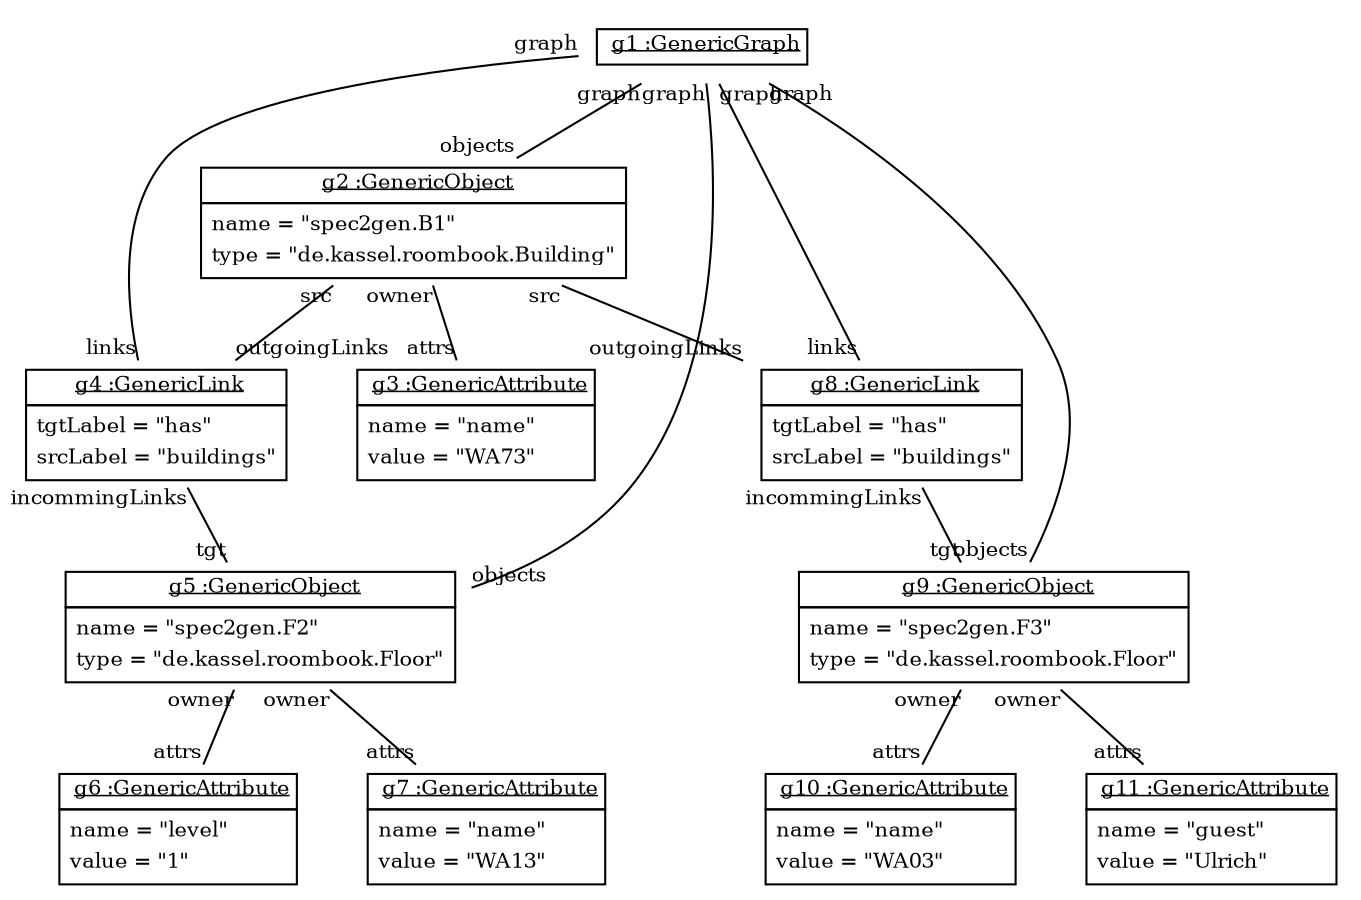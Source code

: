 graph ObjectDiagram {
   node [shape = none, fontsize = 10];
   edge [fontsize = 10];
   compound=true;

g1 [label=<<table border='0' cellborder='1' cellspacing='0'> <tr> <td href="../../SDMLib/src/org/sdmlib/models/objects/GenericGraph.java"> <u>g1 :GenericGraph</u></td></tr></table>>];
g2 [label=<<table border='0' cellborder='1' cellspacing='0'> <tr> <td href="../../SDMLib/src/org/sdmlib/models/objects/GenericObject.java"> <u>g2 :GenericObject</u></td></tr><tr><td><table border='0' cellborder='0' cellspacing='0'><tr><td align='left'>name = "spec2gen.B1"</td></tr><tr><td align='left'>type = "de.kassel.roombook.Building"</td></tr></table></td></tr></table>>];
g3 [label=<<table border='0' cellborder='1' cellspacing='0'> <tr> <td href="../../SDMLib/src/org/sdmlib/models/objects/GenericAttribute.java"> <u>g3 :GenericAttribute</u></td></tr><tr><td><table border='0' cellborder='0' cellspacing='0'><tr><td align='left'>name = "name"</td></tr><tr><td align='left'>value = "WA73"</td></tr></table></td></tr></table>>];
g4 [label=<<table border='0' cellborder='1' cellspacing='0'> <tr> <td href="../../SDMLib/src/org/sdmlib/models/objects/GenericLink.java"> <u>g4 :GenericLink</u></td></tr><tr><td><table border='0' cellborder='0' cellspacing='0'><tr><td align='left'>tgtLabel = "has"</td></tr><tr><td align='left'>srcLabel = "buildings"</td></tr></table></td></tr></table>>];
g5 [label=<<table border='0' cellborder='1' cellspacing='0'> <tr> <td href="../../SDMLib/src/org/sdmlib/models/objects/GenericObject.java"> <u>g5 :GenericObject</u></td></tr><tr><td><table border='0' cellborder='0' cellspacing='0'><tr><td align='left'>name = "spec2gen.F2"</td></tr><tr><td align='left'>type = "de.kassel.roombook.Floor"</td></tr></table></td></tr></table>>];
g6 [label=<<table border='0' cellborder='1' cellspacing='0'> <tr> <td href="../../SDMLib/src/org/sdmlib/models/objects/GenericAttribute.java"> <u>g6 :GenericAttribute</u></td></tr><tr><td><table border='0' cellborder='0' cellspacing='0'><tr><td align='left'>name = "level"</td></tr><tr><td align='left'>value = "1"</td></tr></table></td></tr></table>>];
g7 [label=<<table border='0' cellborder='1' cellspacing='0'> <tr> <td href="../../SDMLib/src/org/sdmlib/models/objects/GenericAttribute.java"> <u>g7 :GenericAttribute</u></td></tr><tr><td><table border='0' cellborder='0' cellspacing='0'><tr><td align='left'>name = "name"</td></tr><tr><td align='left'>value = "WA13"</td></tr></table></td></tr></table>>];
g8 [label=<<table border='0' cellborder='1' cellspacing='0'> <tr> <td href="../../SDMLib/src/org/sdmlib/models/objects/GenericLink.java"> <u>g8 :GenericLink</u></td></tr><tr><td><table border='0' cellborder='0' cellspacing='0'><tr><td align='left'>tgtLabel = "has"</td></tr><tr><td align='left'>srcLabel = "buildings"</td></tr></table></td></tr></table>>];
g9 [label=<<table border='0' cellborder='1' cellspacing='0'> <tr> <td href="../../SDMLib/src/org/sdmlib/models/objects/GenericObject.java"> <u>g9 :GenericObject</u></td></tr><tr><td><table border='0' cellborder='0' cellspacing='0'><tr><td align='left'>name = "spec2gen.F3"</td></tr><tr><td align='left'>type = "de.kassel.roombook.Floor"</td></tr></table></td></tr></table>>];
g10 [label=<<table border='0' cellborder='1' cellspacing='0'> <tr> <td href="../../SDMLib/src/org/sdmlib/models/objects/GenericAttribute.java"> <u>g10 :GenericAttribute</u></td></tr><tr><td><table border='0' cellborder='0' cellspacing='0'><tr><td align='left'>name = "name"</td></tr><tr><td align='left'>value = "WA03"</td></tr></table></td></tr></table>>];
g11 [label=<<table border='0' cellborder='1' cellspacing='0'> <tr> <td href="../../SDMLib/src/org/sdmlib/models/objects/GenericAttribute.java"> <u>g11 :GenericAttribute</u></td></tr><tr><td><table border='0' cellborder='0' cellspacing='0'><tr><td align='left'>name = "guest"</td></tr><tr><td align='left'>value = "Ulrich"</td></tr></table></td></tr></table>>];

g1 -- g2 [headlabel = "objects" taillabel = "graph"];
g1 -- g5 [headlabel = "objects" taillabel = "graph"];
g1 -- g9 [headlabel = "objects" taillabel = "graph"];
g1 -- g4 [headlabel = "links" taillabel = "graph"];
g1 -- g8 [headlabel = "links" taillabel = "graph"];
g2 -- g3 [headlabel = "attrs" taillabel = "owner"];
g2 -- g4 [headlabel = "outgoingLinks" taillabel = "src"];
g2 -- g8 [headlabel = "outgoingLinks" taillabel = "src"];
g4 -- g5 [headlabel = "tgt" taillabel = "incommingLinks"];
g5 -- g6 [headlabel = "attrs" taillabel = "owner"];
g5 -- g7 [headlabel = "attrs" taillabel = "owner"];
g8 -- g9 [headlabel = "tgt" taillabel = "incommingLinks"];
g9 -- g10 [headlabel = "attrs" taillabel = "owner"];
g9 -- g11 [headlabel = "attrs" taillabel = "owner"];
}
